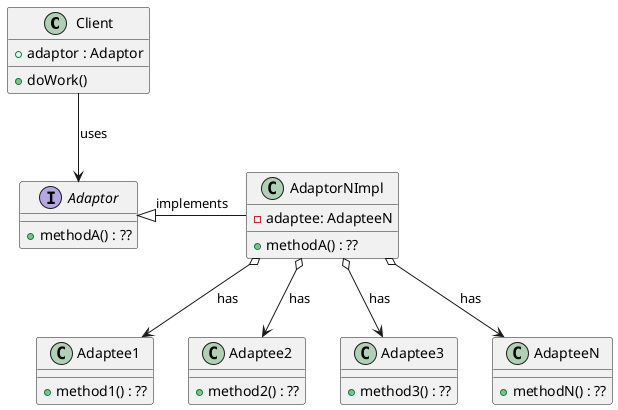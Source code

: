 @startuml

class Client{
	+adaptor : Adaptor

	+doWork()
}
interface Adaptor{
	+ methodA() : ??
}
class AdaptorNImpl{
	- adaptee: AdapteeN

	+ methodA() : ??
}
class Adaptee1{
	+ method1() : ??
}
class Adaptee2{
	+ method2() : ??
}
class Adaptee3{
	+ method3() : ??
}
class AdapteeN{
	+ methodN() : ??
}

Client --> Adaptor : uses
Adaptor <|- AdaptorNImpl : implements
AdaptorNImpl o--> Adaptee1 : has
AdaptorNImpl o--> Adaptee2 : has
AdaptorNImpl o--> Adaptee3 : has
AdaptorNImpl o--> AdapteeN : has

@enduml